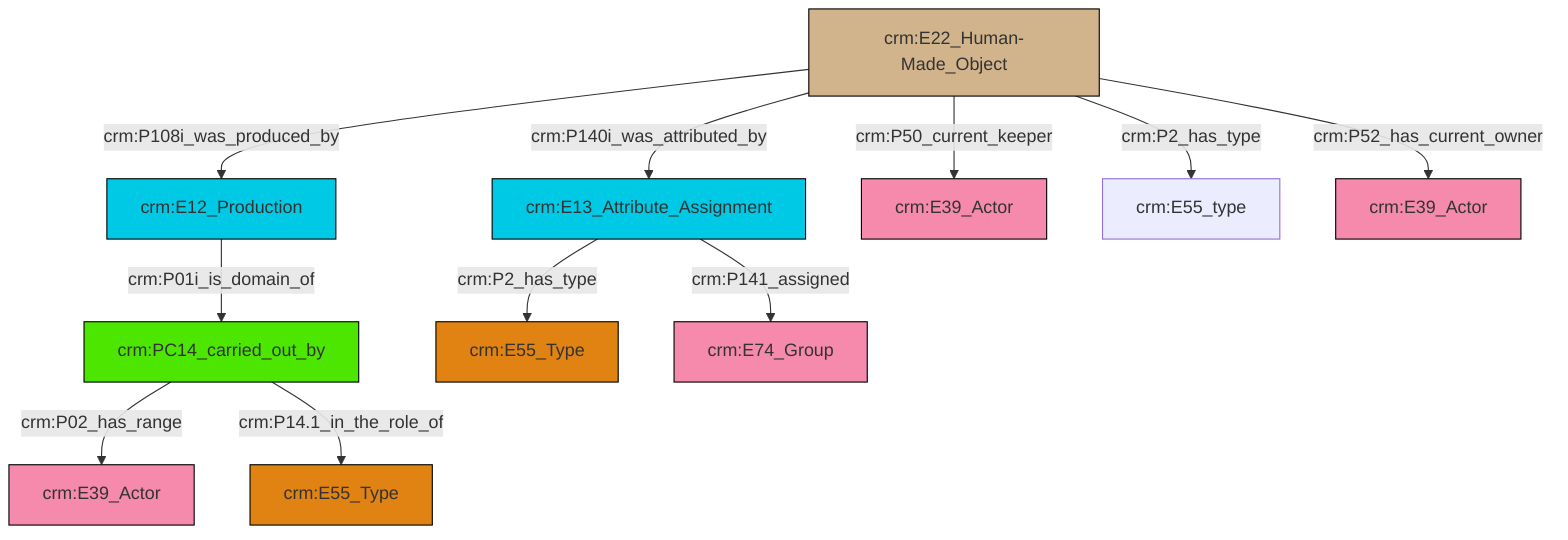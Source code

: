 graph TD
classDef Literal fill:#f2f2f2,stroke:#000000;
classDef CRM_Entity fill:#FFFFFF,stroke:#000000;
classDef Temporal_Entity fill:#00C9E6, stroke:#000000;
classDef Type fill:#E18312, stroke:#000000;
classDef Time-Span fill:#2C9C91, stroke:#000000;
classDef Appellation fill:#FFEB7F, stroke:#000000;
classDef Place fill:#008836, stroke:#000000;
classDef Persistent_Item fill:#B266B2, stroke:#000000;
classDef Conceptual_Object fill:#FFD700, stroke:#000000;
classDef Physical_Thing fill:#D2B48C, stroke:#000000;
classDef Actor fill:#f58aad, stroke:#000000;
classDef PC_Classes fill:#4ce600, stroke:#000000;
classDef Multi fill:#cccccc,stroke:#000000;

4["crm:PC14_carried_out_by"]:::PC_Classes -->|crm:P02_has_range| 5["crm:E39_Actor"]:::Actor
6["crm:E22_Human-Made_Object"]:::Physical_Thing -->|crm:P108i_was_produced_by| 7["crm:E12_Production"]:::Temporal_Entity
8["crm:E13_Attribute_Assignment"]:::Temporal_Entity -->|crm:P2_has_type| 9["crm:E55_Type"]:::Type
4["crm:PC14_carried_out_by"]:::PC_Classes -->|crm:P14.1_in_the_role_of| 14["crm:E55_Type"]:::Type
7["crm:E12_Production"]:::Temporal_Entity -->|crm:P01i_is_domain_of| 4["crm:PC14_carried_out_by"]:::PC_Classes
8["crm:E13_Attribute_Assignment"]:::Temporal_Entity -->|crm:P141_assigned| 0["crm:E74_Group"]:::Actor
6["crm:E22_Human-Made_Object"]:::Physical_Thing -->|crm:P140i_was_attributed_by| 8["crm:E13_Attribute_Assignment"]:::Temporal_Entity
6["crm:E22_Human-Made_Object"]:::Physical_Thing -->|crm:P50_current_keeper| 2["crm:E39_Actor"]:::Actor
6["crm:E22_Human-Made_Object"]:::Physical_Thing -->|crm:P2_has_type| 10["crm:E55_type"]:::Default
6["crm:E22_Human-Made_Object"]:::Physical_Thing -->|crm:P52_has_current_owner| 21["crm:E39_Actor"]:::Actor